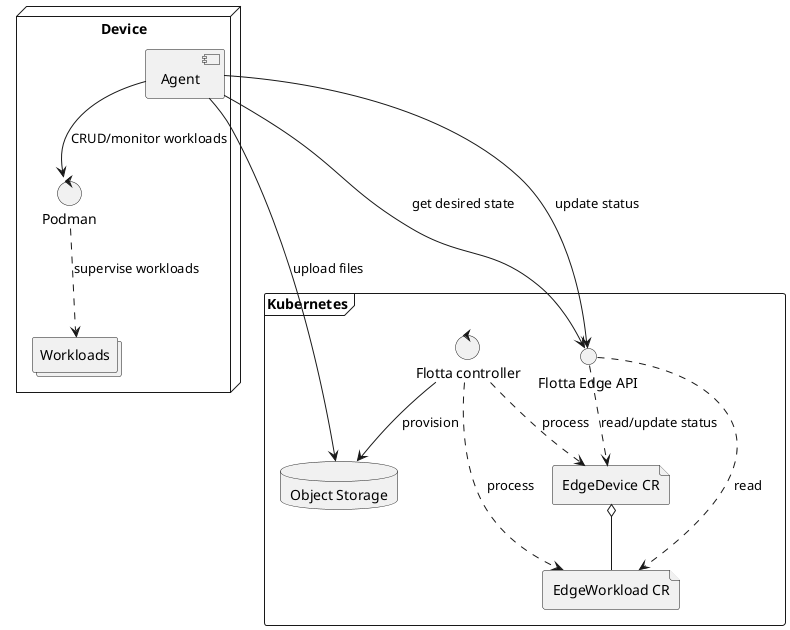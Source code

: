 @startuml
'https://plantuml.com/deployment-diagram

frame Kubernetes {
      control "Flotta controller" as controller
    interface "Flotta Edge API" as edgeAPI
    file "EdgeWorkload CR" as workload
    file "EdgeDevice CR" as deviceCR
    database "Object Storage" as objectStore
}

node Device {
    component Agent
    control Podman
    collections Workloads
}
deviceCR o-- workload

controller -[dashed]-> workload: process
controller -[dashed]-> deviceCR: process
controller --> objectStore: provision

edgeAPI -[dashed]-> workload: read
edgeAPI -[dashed]-> deviceCR: read/update status

Agent ---> edgeAPI: get desired state
Agent --> edgeAPI: update status
Agent --> Podman : CRUD/monitor workloads
Agent -> objectStore : upload files

Podman -[dashed]-> Workloads: supervise workloads


@enduml